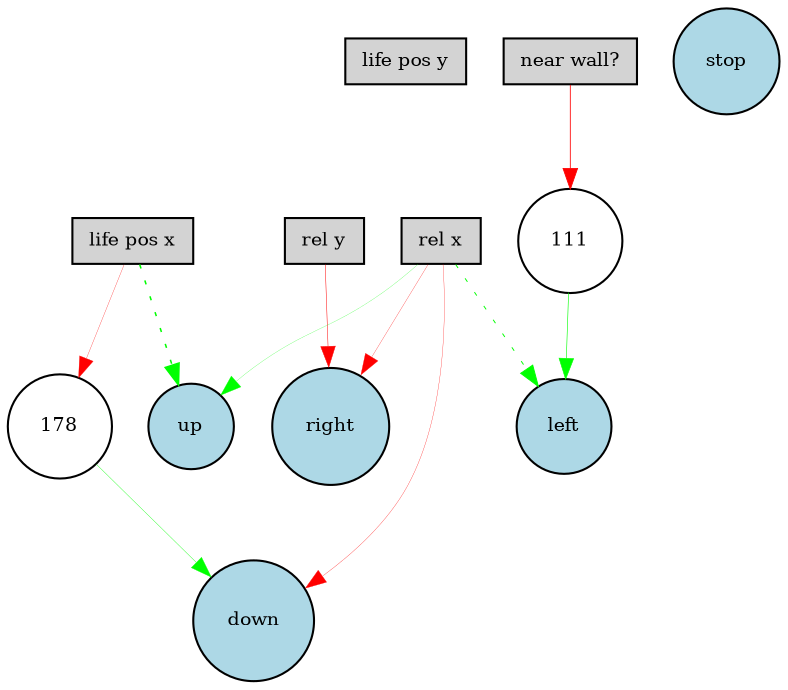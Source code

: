 digraph {
	node [fontsize=9 height=0.3 shape=circle width=0.3]
	"life pos y" [fillcolor=lightgray shape=box style=filled]
	"rel y" [fillcolor=lightgray shape=box style=filled]
	"near wall?" [fillcolor=lightgray shape=box style=filled]
	"rel x" [fillcolor=lightgray shape=box style=filled]
	"life pos x" [fillcolor=lightgray shape=box style=filled]
	stop [fillcolor=lightblue style=filled]
	up [fillcolor=lightblue style=filled]
	down [fillcolor=lightblue style=filled]
	left [fillcolor=lightblue style=filled]
	right [fillcolor=lightblue style=filled]
	111 [fillcolor=white style=filled]
	178 [fillcolor=white style=filled]
	"rel x" -> left [color=green penwidth=0.45768406803876527 style=dotted]
	"rel y" -> right [color=red penwidth=0.2364827263660587 style=solid]
	"life pos x" -> up [color=green penwidth=0.7402935959862065 style=dotted]
	"rel x" -> down [color=red penwidth=0.13647694623986995 style=solid]
	"rel x" -> up [color=green penwidth=0.1047713269660987 style=solid]
	"near wall?" -> 111 [color=red penwidth=0.396003371860022 style=solid]
	111 -> left [color=green penwidth=0.29154801879411363 style=solid]
	"life pos x" -> 178 [color=red penwidth=0.13139429778133108 style=solid]
	178 -> down [color=green penwidth=0.17527713883876667 style=solid]
	"rel x" -> right [color=red penwidth=0.1286457186983166 style=solid]
}
